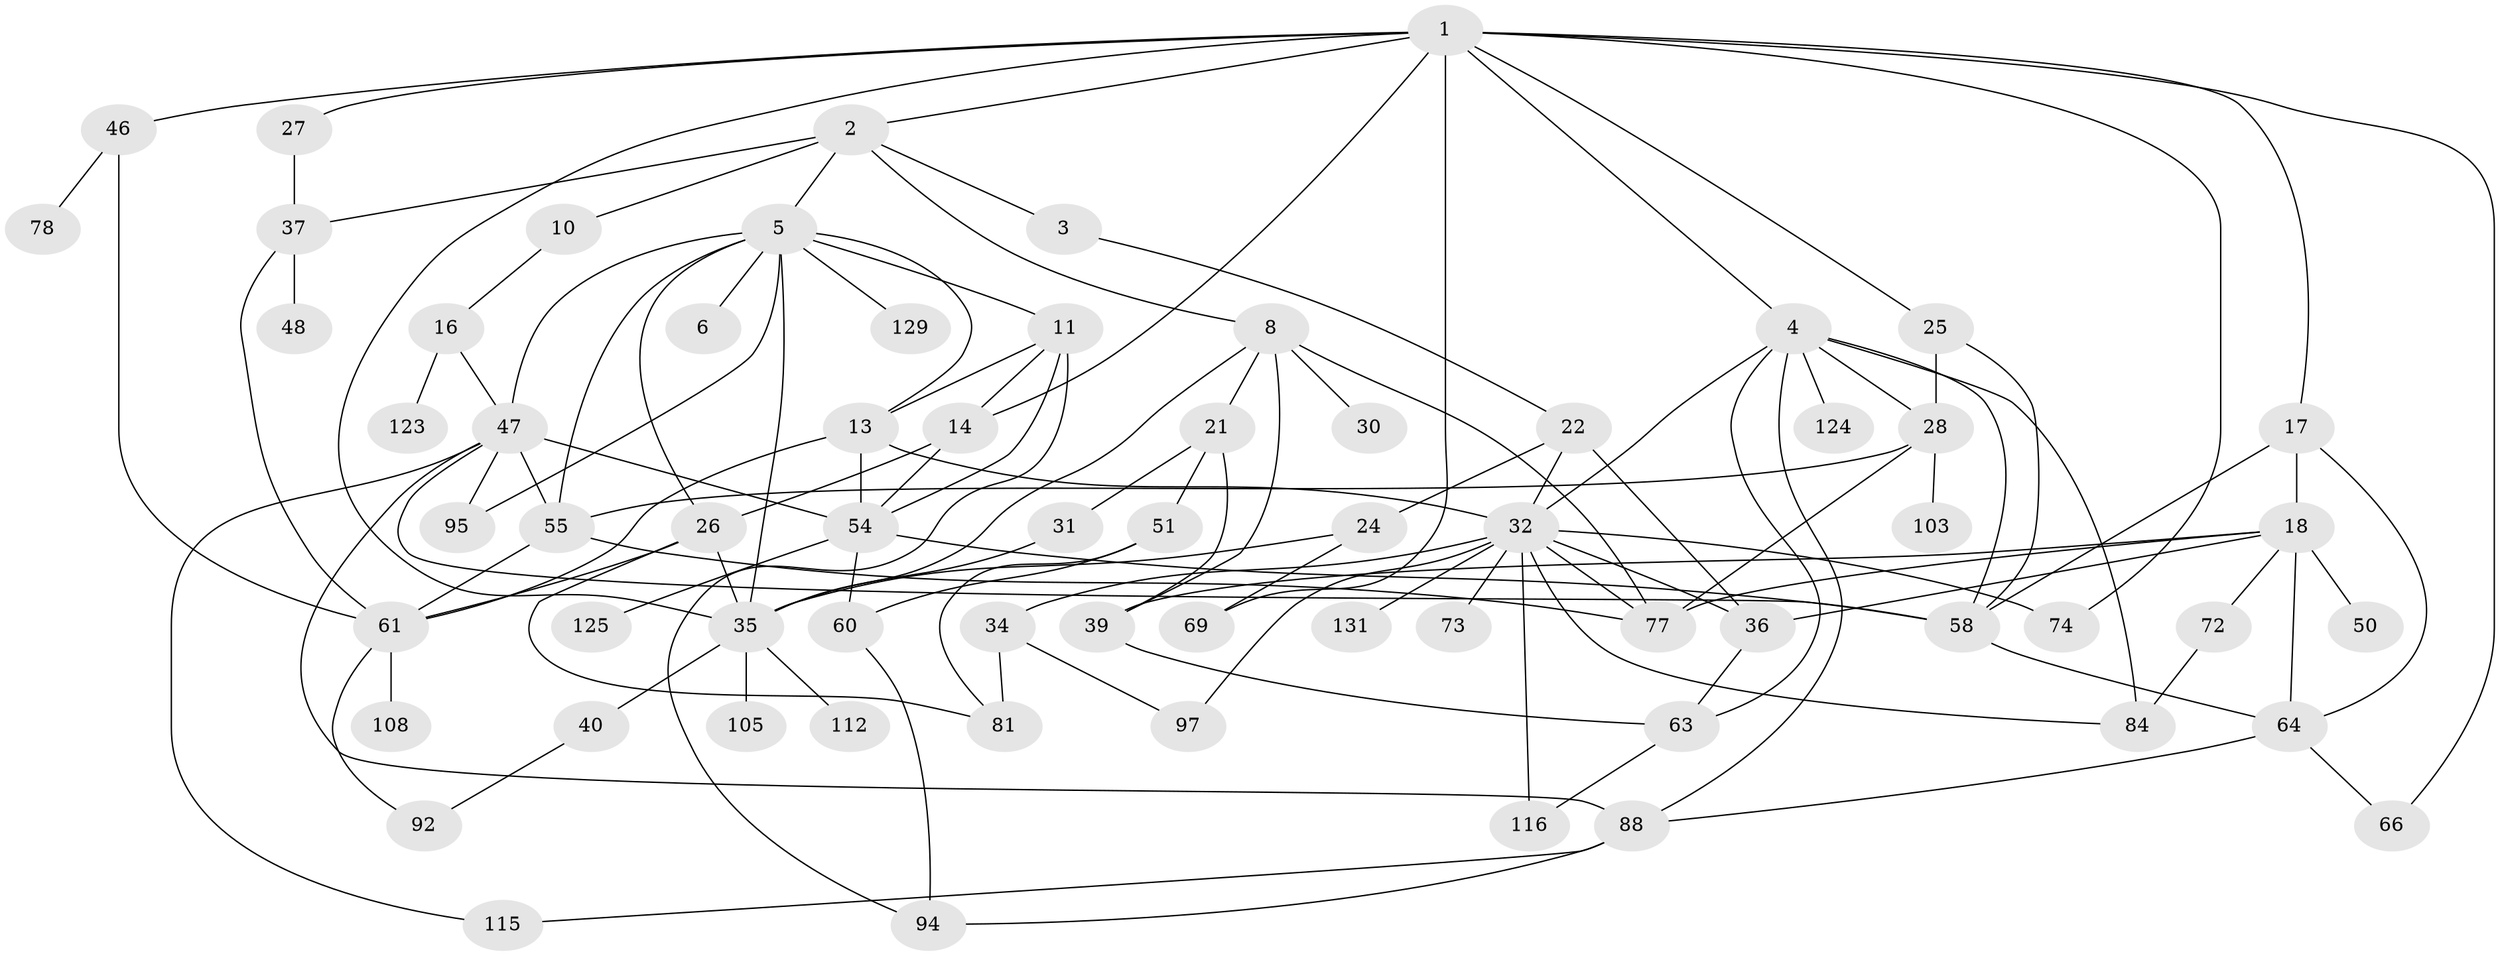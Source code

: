 // original degree distribution, {8: 0.007462686567164179, 6: 0.06716417910447761, 2: 0.2537313432835821, 1: 0.21641791044776118, 4: 0.11940298507462686, 5: 0.08208955223880597, 3: 0.23880597014925373, 7: 0.014925373134328358}
// Generated by graph-tools (version 1.1) at 2025/13/03/09/25 04:13:24]
// undirected, 67 vertices, 121 edges
graph export_dot {
graph [start="1"]
  node [color=gray90,style=filled];
  1 [super="+7+9"];
  2;
  3;
  4 [super="+15"];
  5 [super="+121+12+113"];
  6;
  8;
  10;
  11 [super="+38+29"];
  13;
  14 [super="+59+52"];
  16 [super="+118"];
  17;
  18 [super="+19+20"];
  21;
  22 [super="+117"];
  24;
  25;
  26 [super="+85+53"];
  27;
  28 [super="+57"];
  30;
  31;
  32 [super="+33+82+62"];
  34 [super="+49"];
  35 [super="+120+41"];
  36 [super="+45"];
  37 [super="+43"];
  39 [super="+44+96+130"];
  40;
  46;
  47 [super="+68+76"];
  48;
  50 [super="+91"];
  51;
  54 [super="+56+89"];
  55 [super="+128+83"];
  58 [super="+79+126+119"];
  60;
  61 [super="+86"];
  63;
  64 [super="+101"];
  66 [super="+110"];
  69;
  72;
  73;
  74;
  77 [super="+80"];
  78;
  81;
  84 [super="+114"];
  88 [super="+106"];
  92 [super="+100"];
  94;
  95;
  97;
  103;
  105;
  108;
  112;
  115;
  116;
  123;
  124;
  125;
  129;
  131;
  1 -- 2;
  1 -- 4;
  1 -- 14;
  1 -- 17;
  1 -- 25;
  1 -- 69;
  1 -- 74;
  1 -- 27;
  1 -- 66;
  1 -- 46;
  1 -- 35;
  2 -- 3;
  2 -- 5;
  2 -- 8;
  2 -- 10;
  2 -- 37;
  3 -- 22;
  4 -- 88;
  4 -- 124;
  4 -- 63;
  4 -- 32;
  4 -- 58;
  4 -- 28;
  4 -- 84;
  5 -- 6;
  5 -- 11;
  5 -- 35;
  5 -- 55;
  5 -- 26;
  5 -- 13;
  5 -- 95;
  5 -- 47 [weight=2];
  5 -- 129;
  8 -- 21;
  8 -- 30;
  8 -- 35;
  8 -- 39;
  8 -- 77;
  10 -- 16;
  11 -- 54;
  11 -- 94;
  11 -- 13;
  11 -- 14;
  13 -- 32;
  13 -- 54;
  13 -- 61;
  14 -- 54;
  14 -- 26;
  16 -- 123;
  16 -- 47;
  17 -- 18;
  17 -- 58;
  17 -- 64;
  18 -- 72;
  18 -- 64;
  18 -- 39;
  18 -- 50;
  18 -- 77;
  18 -- 36;
  21 -- 31;
  21 -- 51;
  21 -- 39;
  22 -- 24;
  22 -- 36;
  22 -- 32;
  24 -- 69;
  24 -- 35;
  25 -- 58;
  25 -- 28;
  26 -- 81;
  26 -- 35 [weight=2];
  26 -- 61;
  27 -- 37;
  28 -- 77;
  28 -- 103;
  28 -- 55;
  31 -- 35;
  32 -- 34 [weight=2];
  32 -- 116;
  32 -- 97;
  32 -- 84;
  32 -- 131;
  32 -- 77 [weight=2];
  32 -- 73;
  32 -- 74;
  32 -- 36;
  34 -- 81;
  34 -- 97;
  35 -- 40;
  35 -- 105;
  35 -- 112;
  36 -- 63;
  37 -- 48 [weight=2];
  37 -- 61;
  39 -- 63;
  40 -- 92;
  46 -- 61;
  46 -- 78;
  47 -- 54;
  47 -- 55;
  47 -- 95;
  47 -- 58;
  47 -- 88;
  47 -- 115;
  51 -- 60;
  51 -- 81;
  54 -- 125;
  54 -- 58;
  54 -- 60;
  55 -- 61;
  55 -- 77;
  58 -- 64;
  60 -- 94;
  61 -- 108;
  61 -- 92;
  63 -- 116;
  64 -- 66;
  64 -- 88;
  72 -- 84;
  88 -- 115;
  88 -- 94;
}
